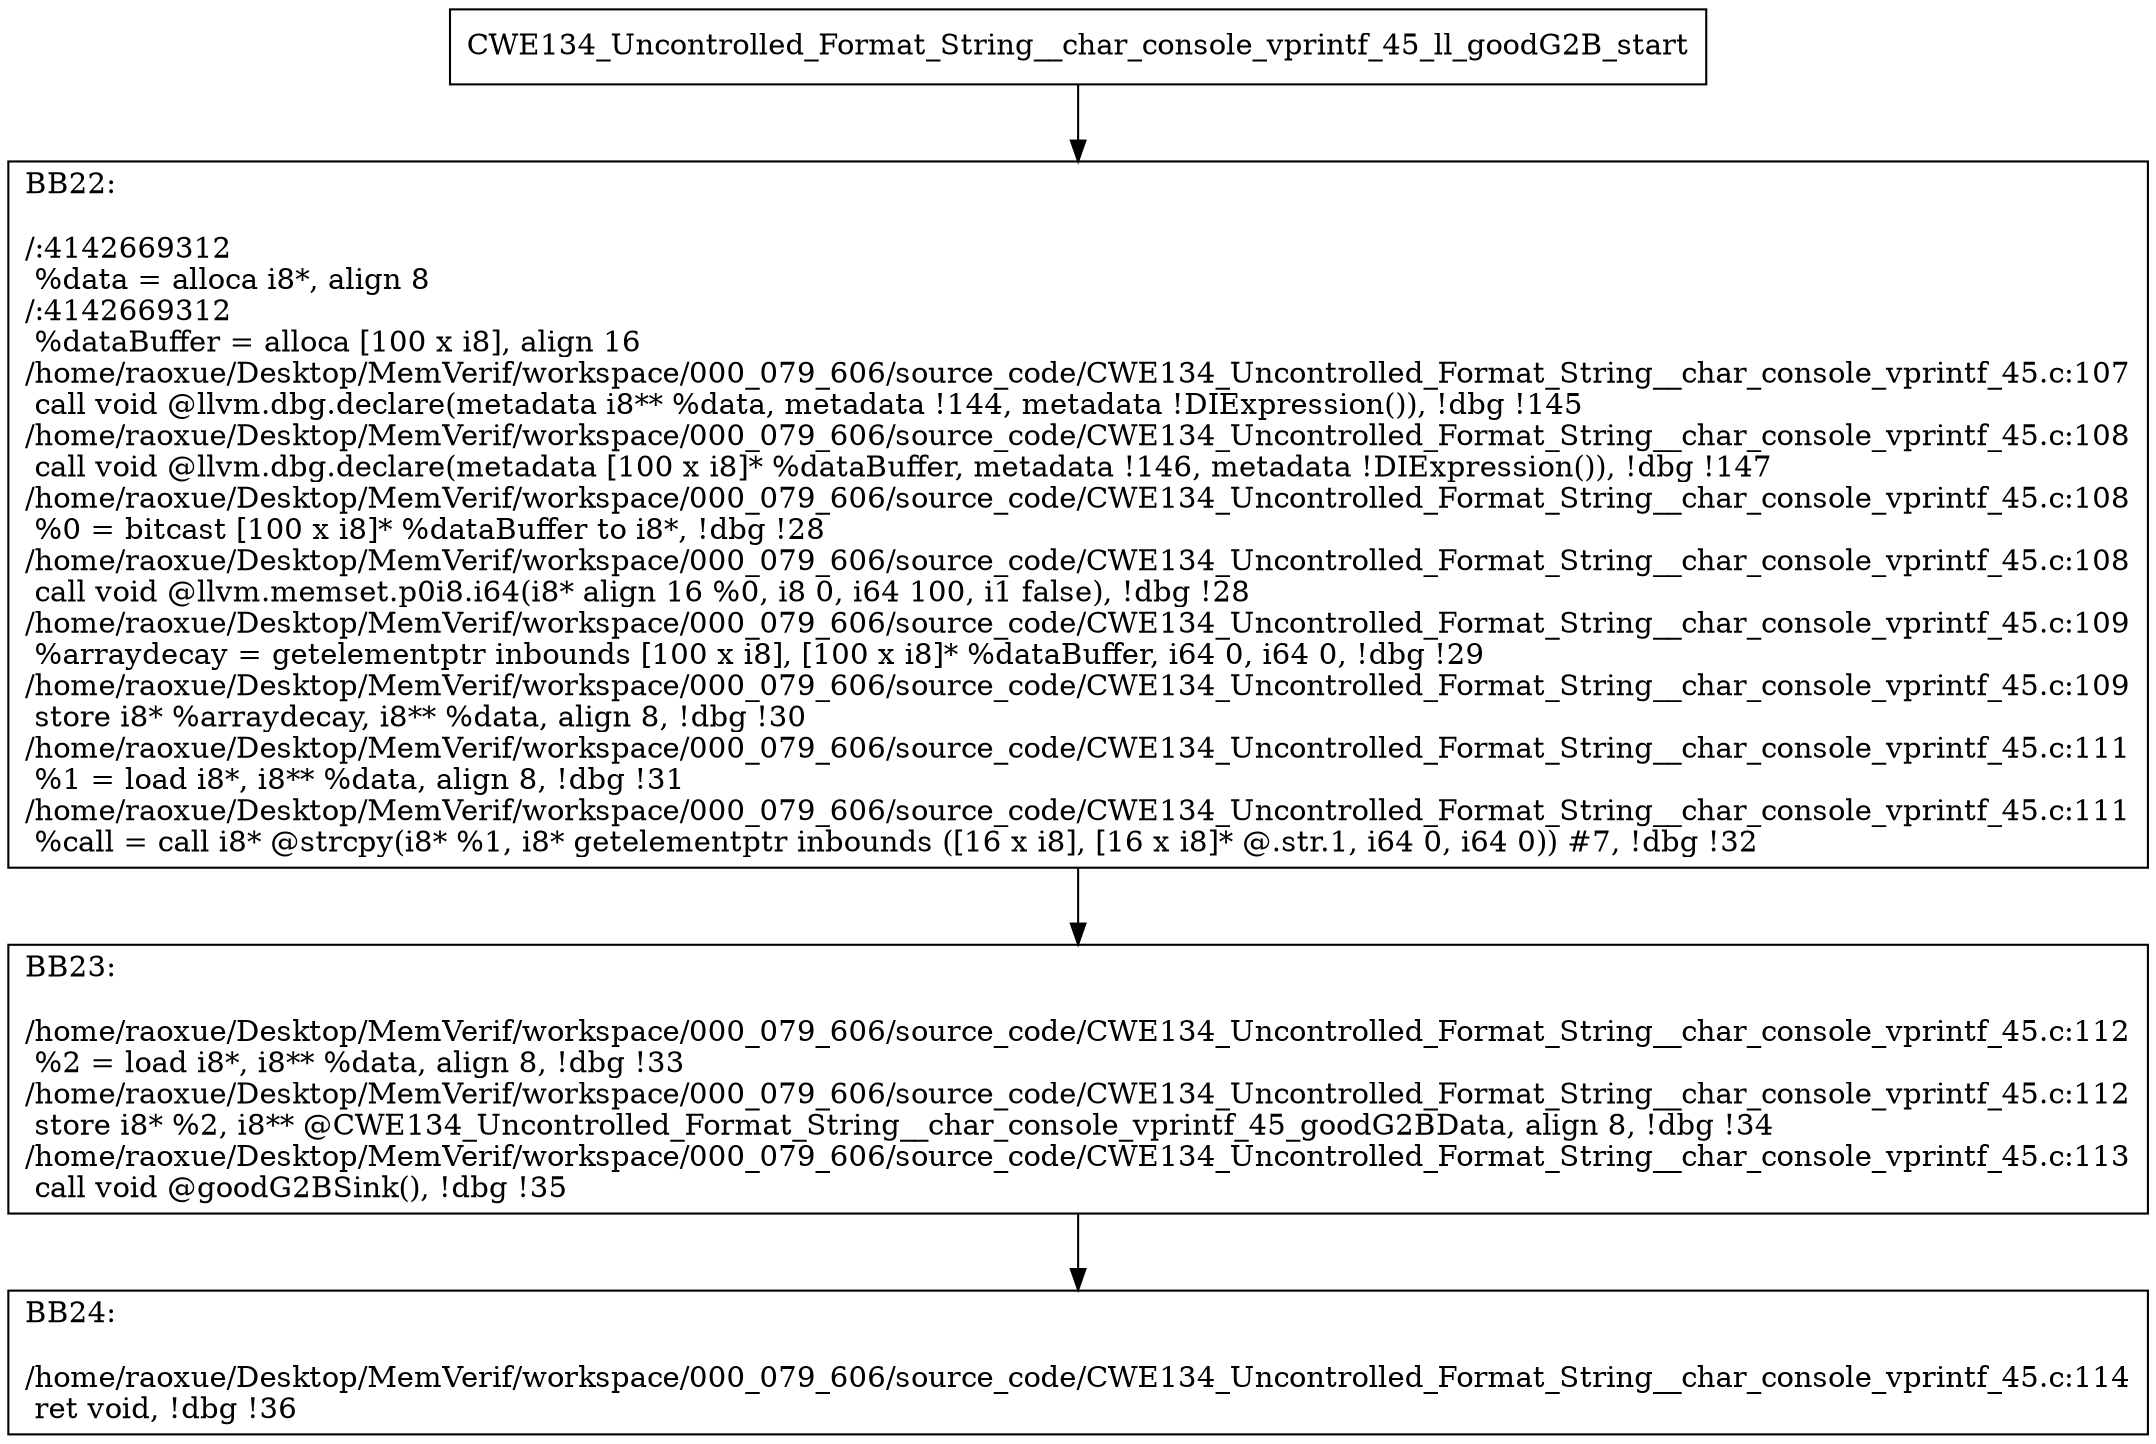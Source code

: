 digraph "CFG for'CWE134_Uncontrolled_Format_String__char_console_vprintf_45_ll_goodG2B' function" {
	BBCWE134_Uncontrolled_Format_String__char_console_vprintf_45_ll_goodG2B_start[shape=record,label="{CWE134_Uncontrolled_Format_String__char_console_vprintf_45_ll_goodG2B_start}"];
	BBCWE134_Uncontrolled_Format_String__char_console_vprintf_45_ll_goodG2B_start-> CWE134_Uncontrolled_Format_String__char_console_vprintf_45_ll_goodG2BBB22;
	CWE134_Uncontrolled_Format_String__char_console_vprintf_45_ll_goodG2BBB22 [shape=record, label="{BB22:\l\l/:4142669312\l
  %data = alloca i8*, align 8\l
/:4142669312\l
  %dataBuffer = alloca [100 x i8], align 16\l
/home/raoxue/Desktop/MemVerif/workspace/000_079_606/source_code/CWE134_Uncontrolled_Format_String__char_console_vprintf_45.c:107\l
  call void @llvm.dbg.declare(metadata i8** %data, metadata !144, metadata !DIExpression()), !dbg !145\l
/home/raoxue/Desktop/MemVerif/workspace/000_079_606/source_code/CWE134_Uncontrolled_Format_String__char_console_vprintf_45.c:108\l
  call void @llvm.dbg.declare(metadata [100 x i8]* %dataBuffer, metadata !146, metadata !DIExpression()), !dbg !147\l
/home/raoxue/Desktop/MemVerif/workspace/000_079_606/source_code/CWE134_Uncontrolled_Format_String__char_console_vprintf_45.c:108\l
  %0 = bitcast [100 x i8]* %dataBuffer to i8*, !dbg !28\l
/home/raoxue/Desktop/MemVerif/workspace/000_079_606/source_code/CWE134_Uncontrolled_Format_String__char_console_vprintf_45.c:108\l
  call void @llvm.memset.p0i8.i64(i8* align 16 %0, i8 0, i64 100, i1 false), !dbg !28\l
/home/raoxue/Desktop/MemVerif/workspace/000_079_606/source_code/CWE134_Uncontrolled_Format_String__char_console_vprintf_45.c:109\l
  %arraydecay = getelementptr inbounds [100 x i8], [100 x i8]* %dataBuffer, i64 0, i64 0, !dbg !29\l
/home/raoxue/Desktop/MemVerif/workspace/000_079_606/source_code/CWE134_Uncontrolled_Format_String__char_console_vprintf_45.c:109\l
  store i8* %arraydecay, i8** %data, align 8, !dbg !30\l
/home/raoxue/Desktop/MemVerif/workspace/000_079_606/source_code/CWE134_Uncontrolled_Format_String__char_console_vprintf_45.c:111\l
  %1 = load i8*, i8** %data, align 8, !dbg !31\l
/home/raoxue/Desktop/MemVerif/workspace/000_079_606/source_code/CWE134_Uncontrolled_Format_String__char_console_vprintf_45.c:111\l
  %call = call i8* @strcpy(i8* %1, i8* getelementptr inbounds ([16 x i8], [16 x i8]* @.str.1, i64 0, i64 0)) #7, !dbg !32\l
}"];
	CWE134_Uncontrolled_Format_String__char_console_vprintf_45_ll_goodG2BBB22-> CWE134_Uncontrolled_Format_String__char_console_vprintf_45_ll_goodG2BBB23;
	CWE134_Uncontrolled_Format_String__char_console_vprintf_45_ll_goodG2BBB23 [shape=record, label="{BB23:\l\l/home/raoxue/Desktop/MemVerif/workspace/000_079_606/source_code/CWE134_Uncontrolled_Format_String__char_console_vprintf_45.c:112\l
  %2 = load i8*, i8** %data, align 8, !dbg !33\l
/home/raoxue/Desktop/MemVerif/workspace/000_079_606/source_code/CWE134_Uncontrolled_Format_String__char_console_vprintf_45.c:112\l
  store i8* %2, i8** @CWE134_Uncontrolled_Format_String__char_console_vprintf_45_goodG2BData, align 8, !dbg !34\l
/home/raoxue/Desktop/MemVerif/workspace/000_079_606/source_code/CWE134_Uncontrolled_Format_String__char_console_vprintf_45.c:113\l
  call void @goodG2BSink(), !dbg !35\l
}"];
	CWE134_Uncontrolled_Format_String__char_console_vprintf_45_ll_goodG2BBB23-> CWE134_Uncontrolled_Format_String__char_console_vprintf_45_ll_goodG2BBB24;
	CWE134_Uncontrolled_Format_String__char_console_vprintf_45_ll_goodG2BBB24 [shape=record, label="{BB24:\l\l/home/raoxue/Desktop/MemVerif/workspace/000_079_606/source_code/CWE134_Uncontrolled_Format_String__char_console_vprintf_45.c:114\l
  ret void, !dbg !36\l
}"];
}
